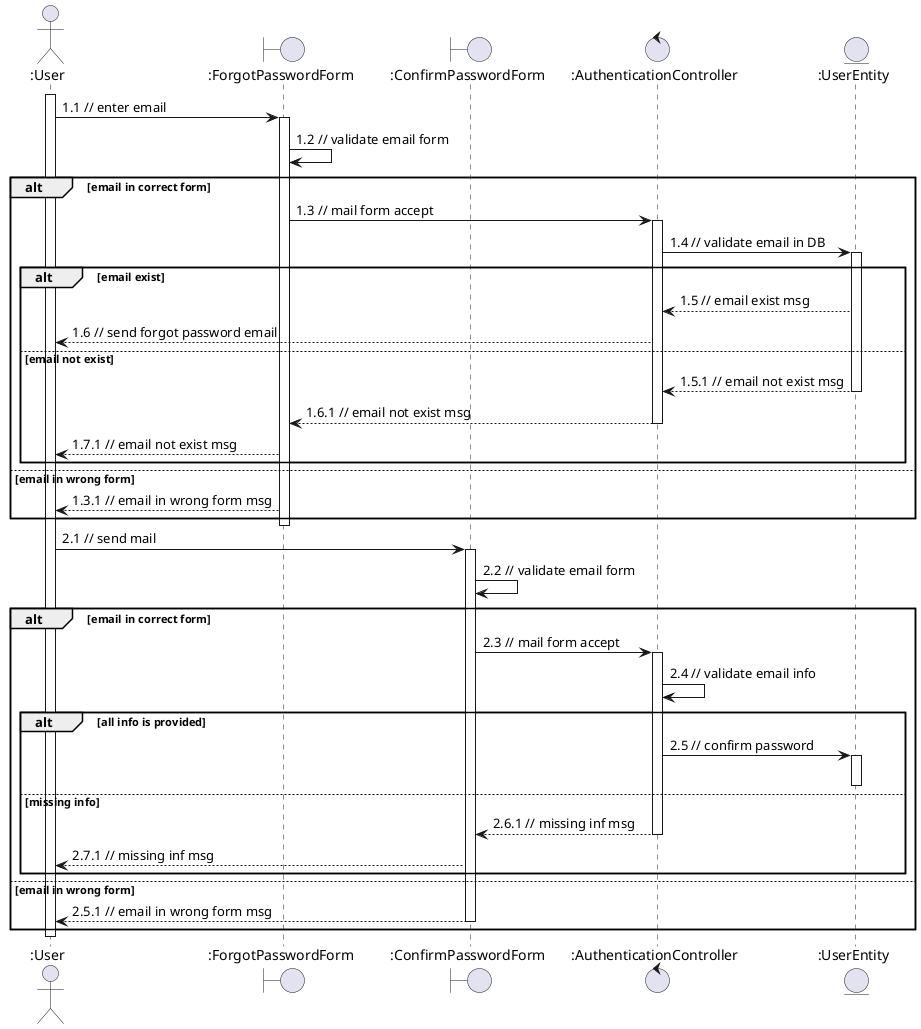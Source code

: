 @startuml
actor ":User"
boundary ":ForgotPasswordForm"
boundary ":ConfirmPasswordForm"
control ":AuthenticationController"
entity ":UserEntity"

activate ":User"
":User" -> ":ForgotPasswordForm" : 1.1 // enter email
activate ":ForgotPasswordForm"
":ForgotPasswordForm" -> ":ForgotPasswordForm" : 1.2 // validate email form

alt email in correct form

":ForgotPasswordForm" -> ":AuthenticationController" : 1.3 // mail form accept
activate ":AuthenticationController"
":AuthenticationController" -> ":UserEntity" : 1.4 // validate email in DB
activate ":UserEntity"

alt email exist
":UserEntity" --> ":AuthenticationController" : 1.5 // email exist msg
":AuthenticationController" --> ":User" : 1.6 // send forgot password email
else email not exist

":UserEntity" --> ":AuthenticationController" : 1.5.1 // email not exist msg
deactivate ":UserEntity"
":AuthenticationController" --> ":ForgotPasswordForm" : 1.6.1 // email not exist msg
deactivate ":AuthenticationController"
":ForgotPasswordForm" --> ":User" : 1.7.1 // email not exist msg
end

else email in wrong form
":ForgotPasswordForm" --> ":User" : 1.3.1 // email in wrong form msg

end
deactivate ":ForgotPasswordForm"
":User" -> ":ConfirmPasswordForm" : 2.1 // send mail
activate ":ConfirmPasswordForm"
":ConfirmPasswordForm" -> ":ConfirmPasswordForm" : 2.2 // validate email form

alt email in correct form

":ConfirmPasswordForm" -> ":AuthenticationController" : 2.3 // mail form accept
activate ":AuthenticationController"
":AuthenticationController" -> ":AuthenticationController" : 2.4 // validate email info

alt all info is provided
":AuthenticationController" -> ":UserEntity" : 2.5 // confirm password
activate ":UserEntity"
deactivate ":UserEntity"
else missing info
":AuthenticationController" --> ":ConfirmPasswordForm" : 2.6.1 // missing inf msg
deactivate ":AuthenticationController"
":ConfirmPasswordForm" --> ":User" : 2.7.1 // missing inf msg
end
else email in wrong form
":ConfirmPasswordForm" --> ":User" : 2.5.1 // email in wrong form msg
deactivate ":ConfirmPasswordForm"
end
deactivate ":User"
@enduml